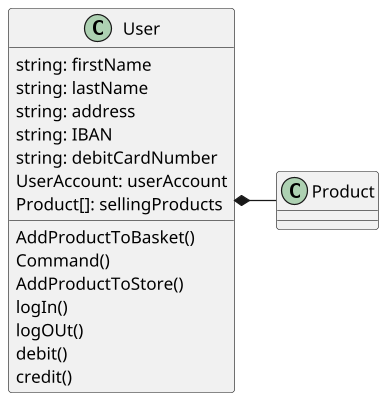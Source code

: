@startuml exercice-srp
scale 400*400
hide footbox

class User{
    string: firstName
    string: lastName
    string: address
    string: IBAN
    string: debitCardNumber
    UserAccount: userAccount
    Product[]: sellingProducts
    AddProductToBasket()
    Command()
    AddProductToStore()
    logIn()
    logOUt()
    debit()
    credit()
}

class Product {

}

User *- Product

@enduml